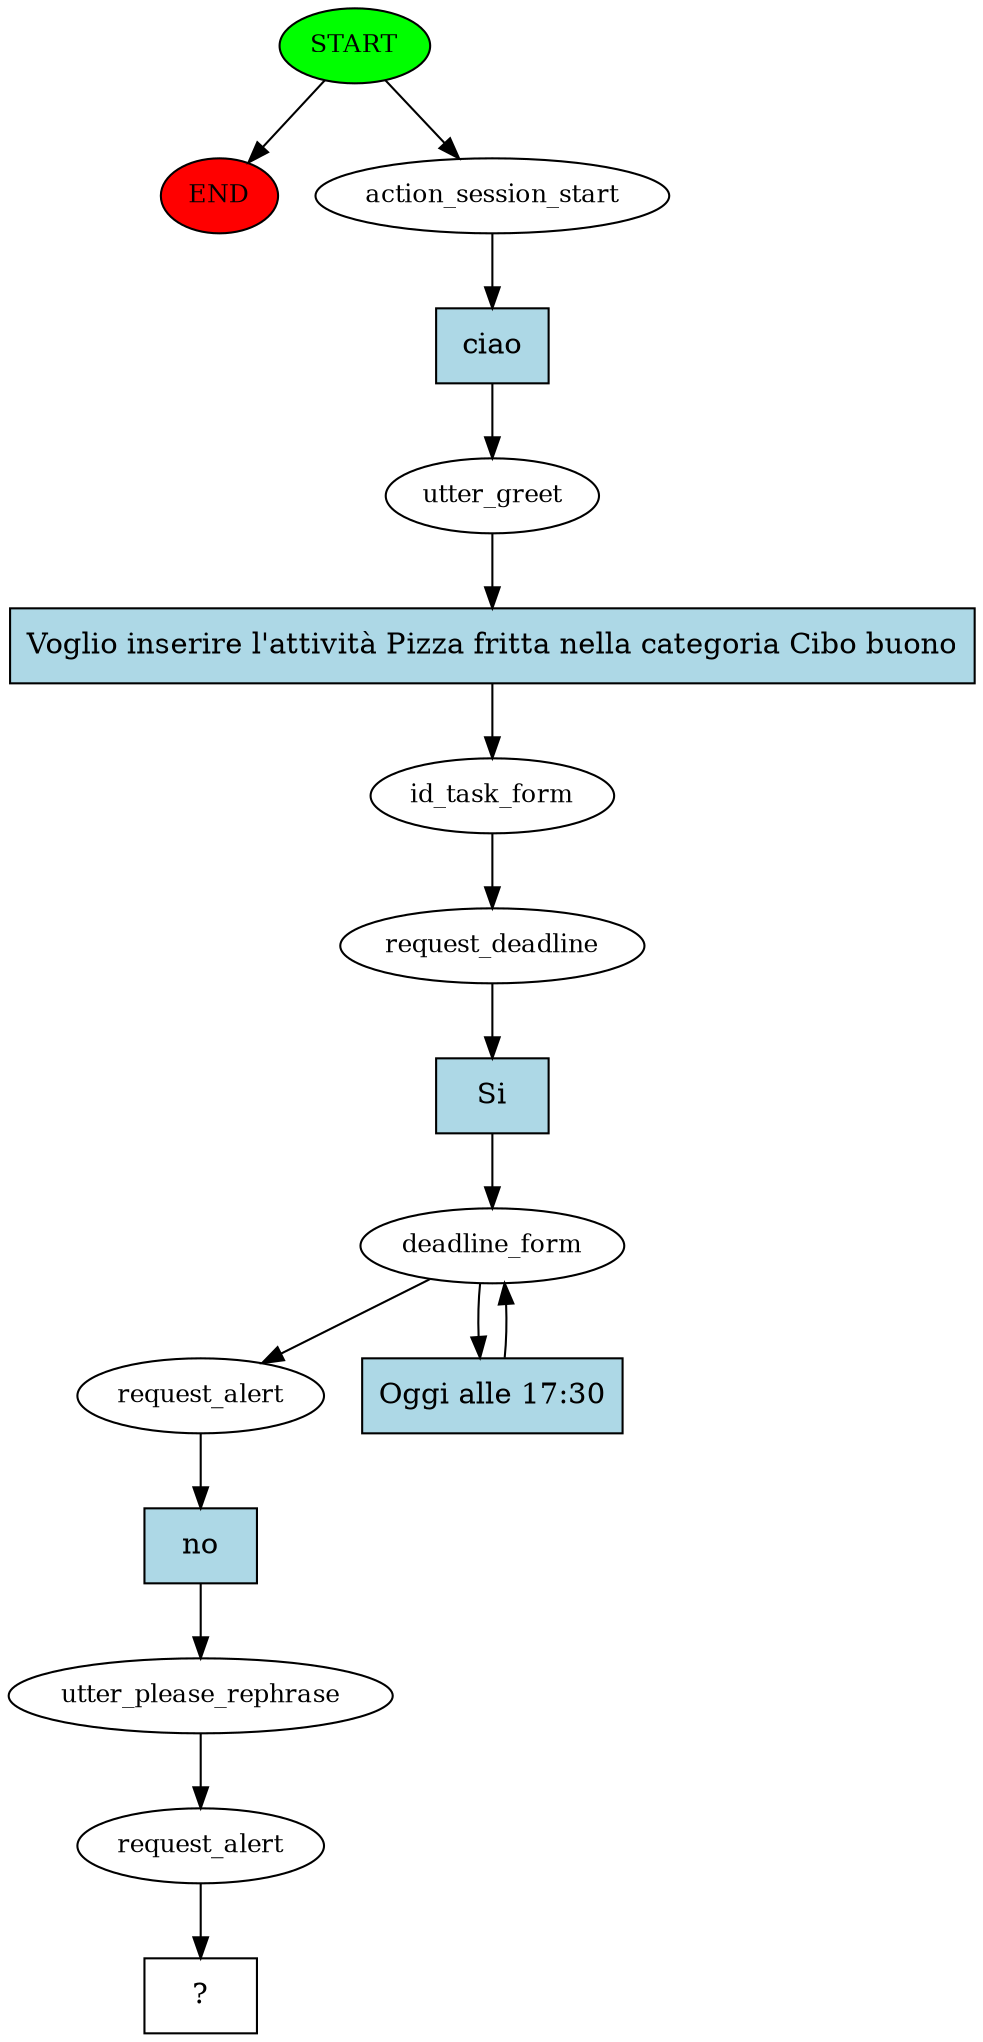 digraph  {
0 [class="start active", fillcolor=green, fontsize=12, label=START, style=filled];
"-1" [class=end, fillcolor=red, fontsize=12, label=END, style=filled];
1 [class=active, fontsize=12, label=action_session_start];
2 [class=active, fontsize=12, label=utter_greet];
3 [class=active, fontsize=12, label=id_task_form];
4 [class=active, fontsize=12, label=request_deadline];
5 [class=active, fontsize=12, label=deadline_form];
7 [class=active, fontsize=12, label=request_alert];
8 [class=active, fontsize=12, label=utter_please_rephrase];
9 [class=active, fontsize=12, label=request_alert];
10 [class="intent dashed active", label="  ?  ", shape=rect];
11 [class="intent active", fillcolor=lightblue, label=ciao, shape=rect, style=filled];
12 [class="intent active", fillcolor=lightblue, label="Voglio inserire l'attività Pizza fritta nella categoria Cibo buono", shape=rect, style=filled];
13 [class="intent active", fillcolor=lightblue, label=Si, shape=rect, style=filled];
14 [class="intent active", fillcolor=lightblue, label="Oggi alle 17:30", shape=rect, style=filled];
15 [class="intent active", fillcolor=lightblue, label=no, shape=rect, style=filled];
0 -> "-1"  [class="", key=NONE, label=""];
0 -> 1  [class=active, key=NONE, label=""];
1 -> 11  [class=active, key=0];
2 -> 12  [class=active, key=0];
3 -> 4  [class=active, key=NONE, label=""];
4 -> 13  [class=active, key=0];
5 -> 7  [class=active, key=NONE, label=""];
5 -> 14  [class=active, key=0];
7 -> 15  [class=active, key=0];
8 -> 9  [class=active, key=NONE, label=""];
9 -> 10  [class=active, key=NONE, label=""];
11 -> 2  [class=active, key=0];
12 -> 3  [class=active, key=0];
13 -> 5  [class=active, key=0];
14 -> 5  [class=active, key=0];
15 -> 8  [class=active, key=0];
}
